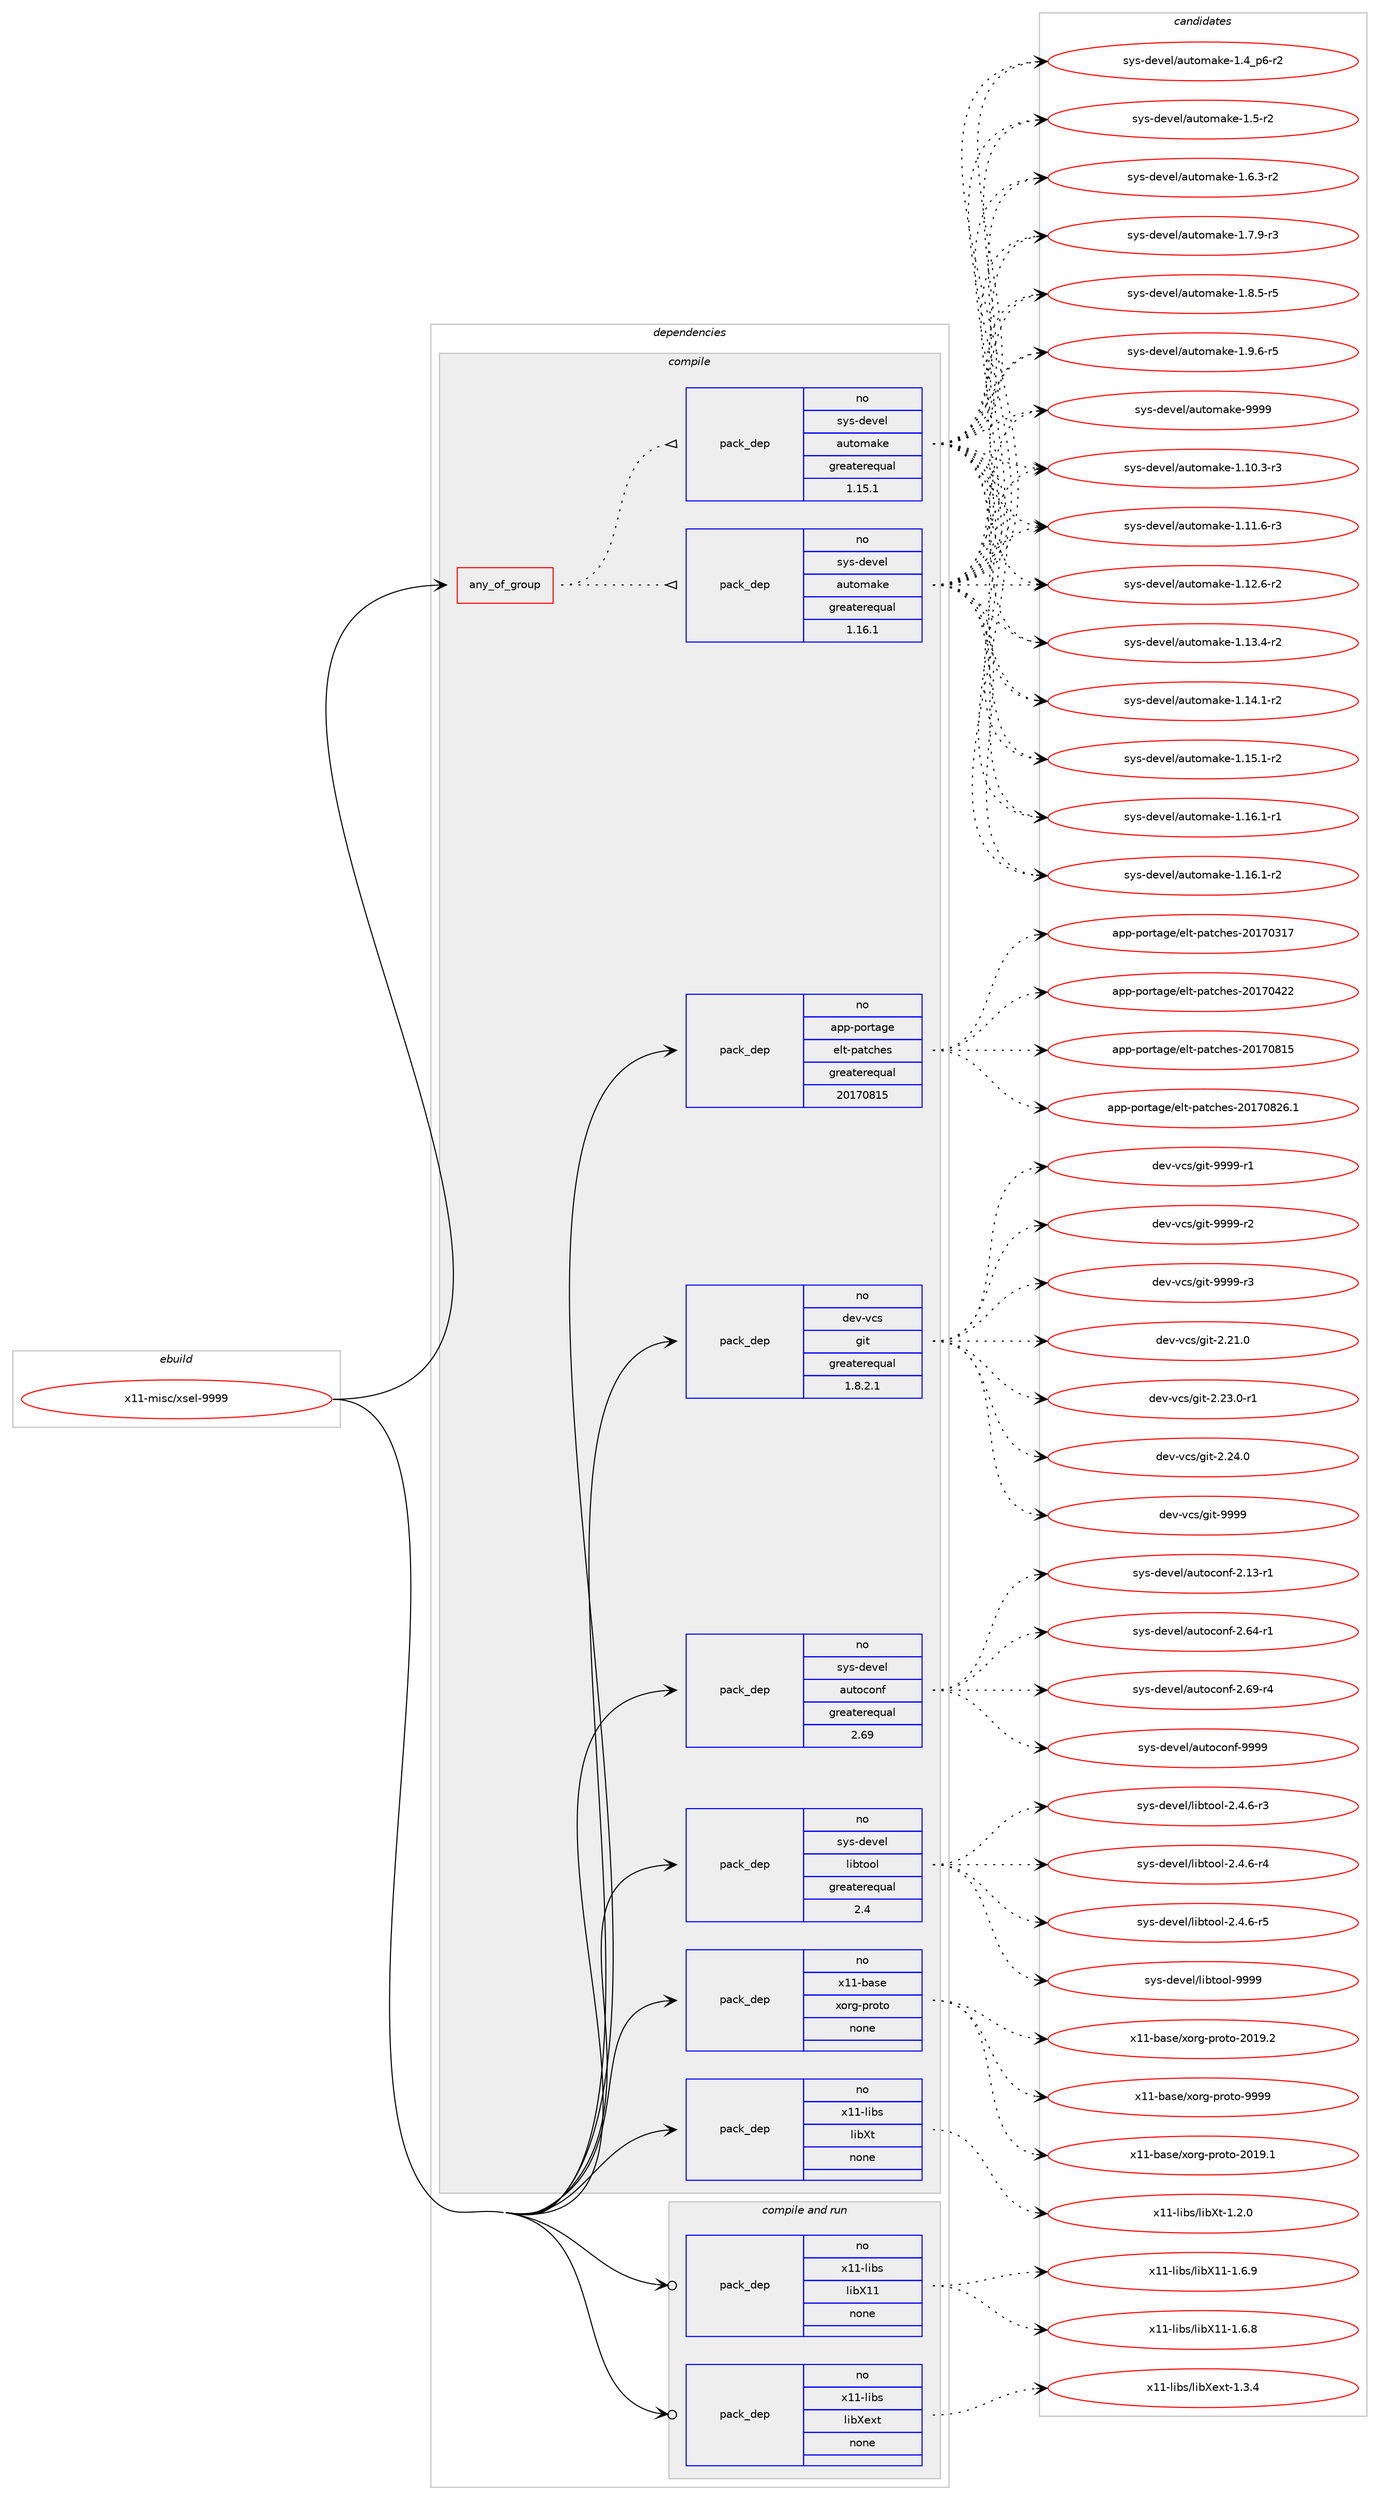 digraph prolog {

# *************
# Graph options
# *************

newrank=true;
concentrate=true;
compound=true;
graph [rankdir=LR,fontname=Helvetica,fontsize=10,ranksep=1.5];#, ranksep=2.5, nodesep=0.2];
edge  [arrowhead=vee];
node  [fontname=Helvetica,fontsize=10];

# **********
# The ebuild
# **********

subgraph cluster_leftcol {
color=gray;
rank=same;
label=<<i>ebuild</i>>;
id [label="x11-misc/xsel-9999", color=red, width=4, href="../x11-misc/xsel-9999.svg"];
}

# ****************
# The dependencies
# ****************

subgraph cluster_midcol {
color=gray;
label=<<i>dependencies</i>>;
subgraph cluster_compile {
fillcolor="#eeeeee";
style=filled;
label=<<i>compile</i>>;
subgraph any16131 {
dependency922291 [label=<<TABLE BORDER="0" CELLBORDER="1" CELLSPACING="0" CELLPADDING="4"><TR><TD CELLPADDING="10">any_of_group</TD></TR></TABLE>>, shape=none, color=red];subgraph pack685375 {
dependency922292 [label=<<TABLE BORDER="0" CELLBORDER="1" CELLSPACING="0" CELLPADDING="4" WIDTH="220"><TR><TD ROWSPAN="6" CELLPADDING="30">pack_dep</TD></TR><TR><TD WIDTH="110">no</TD></TR><TR><TD>sys-devel</TD></TR><TR><TD>automake</TD></TR><TR><TD>greaterequal</TD></TR><TR><TD>1.16.1</TD></TR></TABLE>>, shape=none, color=blue];
}
dependency922291:e -> dependency922292:w [weight=20,style="dotted",arrowhead="oinv"];
subgraph pack685376 {
dependency922293 [label=<<TABLE BORDER="0" CELLBORDER="1" CELLSPACING="0" CELLPADDING="4" WIDTH="220"><TR><TD ROWSPAN="6" CELLPADDING="30">pack_dep</TD></TR><TR><TD WIDTH="110">no</TD></TR><TR><TD>sys-devel</TD></TR><TR><TD>automake</TD></TR><TR><TD>greaterequal</TD></TR><TR><TD>1.15.1</TD></TR></TABLE>>, shape=none, color=blue];
}
dependency922291:e -> dependency922293:w [weight=20,style="dotted",arrowhead="oinv"];
}
id:e -> dependency922291:w [weight=20,style="solid",arrowhead="vee"];
subgraph pack685377 {
dependency922294 [label=<<TABLE BORDER="0" CELLBORDER="1" CELLSPACING="0" CELLPADDING="4" WIDTH="220"><TR><TD ROWSPAN="6" CELLPADDING="30">pack_dep</TD></TR><TR><TD WIDTH="110">no</TD></TR><TR><TD>app-portage</TD></TR><TR><TD>elt-patches</TD></TR><TR><TD>greaterequal</TD></TR><TR><TD>20170815</TD></TR></TABLE>>, shape=none, color=blue];
}
id:e -> dependency922294:w [weight=20,style="solid",arrowhead="vee"];
subgraph pack685378 {
dependency922295 [label=<<TABLE BORDER="0" CELLBORDER="1" CELLSPACING="0" CELLPADDING="4" WIDTH="220"><TR><TD ROWSPAN="6" CELLPADDING="30">pack_dep</TD></TR><TR><TD WIDTH="110">no</TD></TR><TR><TD>dev-vcs</TD></TR><TR><TD>git</TD></TR><TR><TD>greaterequal</TD></TR><TR><TD>1.8.2.1</TD></TR></TABLE>>, shape=none, color=blue];
}
id:e -> dependency922295:w [weight=20,style="solid",arrowhead="vee"];
subgraph pack685379 {
dependency922296 [label=<<TABLE BORDER="0" CELLBORDER="1" CELLSPACING="0" CELLPADDING="4" WIDTH="220"><TR><TD ROWSPAN="6" CELLPADDING="30">pack_dep</TD></TR><TR><TD WIDTH="110">no</TD></TR><TR><TD>sys-devel</TD></TR><TR><TD>autoconf</TD></TR><TR><TD>greaterequal</TD></TR><TR><TD>2.69</TD></TR></TABLE>>, shape=none, color=blue];
}
id:e -> dependency922296:w [weight=20,style="solid",arrowhead="vee"];
subgraph pack685380 {
dependency922297 [label=<<TABLE BORDER="0" CELLBORDER="1" CELLSPACING="0" CELLPADDING="4" WIDTH="220"><TR><TD ROWSPAN="6" CELLPADDING="30">pack_dep</TD></TR><TR><TD WIDTH="110">no</TD></TR><TR><TD>sys-devel</TD></TR><TR><TD>libtool</TD></TR><TR><TD>greaterequal</TD></TR><TR><TD>2.4</TD></TR></TABLE>>, shape=none, color=blue];
}
id:e -> dependency922297:w [weight=20,style="solid",arrowhead="vee"];
subgraph pack685381 {
dependency922298 [label=<<TABLE BORDER="0" CELLBORDER="1" CELLSPACING="0" CELLPADDING="4" WIDTH="220"><TR><TD ROWSPAN="6" CELLPADDING="30">pack_dep</TD></TR><TR><TD WIDTH="110">no</TD></TR><TR><TD>x11-base</TD></TR><TR><TD>xorg-proto</TD></TR><TR><TD>none</TD></TR><TR><TD></TD></TR></TABLE>>, shape=none, color=blue];
}
id:e -> dependency922298:w [weight=20,style="solid",arrowhead="vee"];
subgraph pack685382 {
dependency922299 [label=<<TABLE BORDER="0" CELLBORDER="1" CELLSPACING="0" CELLPADDING="4" WIDTH="220"><TR><TD ROWSPAN="6" CELLPADDING="30">pack_dep</TD></TR><TR><TD WIDTH="110">no</TD></TR><TR><TD>x11-libs</TD></TR><TR><TD>libXt</TD></TR><TR><TD>none</TD></TR><TR><TD></TD></TR></TABLE>>, shape=none, color=blue];
}
id:e -> dependency922299:w [weight=20,style="solid",arrowhead="vee"];
}
subgraph cluster_compileandrun {
fillcolor="#eeeeee";
style=filled;
label=<<i>compile and run</i>>;
subgraph pack685383 {
dependency922300 [label=<<TABLE BORDER="0" CELLBORDER="1" CELLSPACING="0" CELLPADDING="4" WIDTH="220"><TR><TD ROWSPAN="6" CELLPADDING="30">pack_dep</TD></TR><TR><TD WIDTH="110">no</TD></TR><TR><TD>x11-libs</TD></TR><TR><TD>libX11</TD></TR><TR><TD>none</TD></TR><TR><TD></TD></TR></TABLE>>, shape=none, color=blue];
}
id:e -> dependency922300:w [weight=20,style="solid",arrowhead="odotvee"];
subgraph pack685384 {
dependency922301 [label=<<TABLE BORDER="0" CELLBORDER="1" CELLSPACING="0" CELLPADDING="4" WIDTH="220"><TR><TD ROWSPAN="6" CELLPADDING="30">pack_dep</TD></TR><TR><TD WIDTH="110">no</TD></TR><TR><TD>x11-libs</TD></TR><TR><TD>libXext</TD></TR><TR><TD>none</TD></TR><TR><TD></TD></TR></TABLE>>, shape=none, color=blue];
}
id:e -> dependency922301:w [weight=20,style="solid",arrowhead="odotvee"];
}
subgraph cluster_run {
fillcolor="#eeeeee";
style=filled;
label=<<i>run</i>>;
}
}

# **************
# The candidates
# **************

subgraph cluster_choices {
rank=same;
color=gray;
label=<<i>candidates</i>>;

subgraph choice685375 {
color=black;
nodesep=1;
choice11512111545100101118101108479711711611110997107101454946494846514511451 [label="sys-devel/automake-1.10.3-r3", color=red, width=4,href="../sys-devel/automake-1.10.3-r3.svg"];
choice11512111545100101118101108479711711611110997107101454946494946544511451 [label="sys-devel/automake-1.11.6-r3", color=red, width=4,href="../sys-devel/automake-1.11.6-r3.svg"];
choice11512111545100101118101108479711711611110997107101454946495046544511450 [label="sys-devel/automake-1.12.6-r2", color=red, width=4,href="../sys-devel/automake-1.12.6-r2.svg"];
choice11512111545100101118101108479711711611110997107101454946495146524511450 [label="sys-devel/automake-1.13.4-r2", color=red, width=4,href="../sys-devel/automake-1.13.4-r2.svg"];
choice11512111545100101118101108479711711611110997107101454946495246494511450 [label="sys-devel/automake-1.14.1-r2", color=red, width=4,href="../sys-devel/automake-1.14.1-r2.svg"];
choice11512111545100101118101108479711711611110997107101454946495346494511450 [label="sys-devel/automake-1.15.1-r2", color=red, width=4,href="../sys-devel/automake-1.15.1-r2.svg"];
choice11512111545100101118101108479711711611110997107101454946495446494511449 [label="sys-devel/automake-1.16.1-r1", color=red, width=4,href="../sys-devel/automake-1.16.1-r1.svg"];
choice11512111545100101118101108479711711611110997107101454946495446494511450 [label="sys-devel/automake-1.16.1-r2", color=red, width=4,href="../sys-devel/automake-1.16.1-r2.svg"];
choice115121115451001011181011084797117116111109971071014549465295112544511450 [label="sys-devel/automake-1.4_p6-r2", color=red, width=4,href="../sys-devel/automake-1.4_p6-r2.svg"];
choice11512111545100101118101108479711711611110997107101454946534511450 [label="sys-devel/automake-1.5-r2", color=red, width=4,href="../sys-devel/automake-1.5-r2.svg"];
choice115121115451001011181011084797117116111109971071014549465446514511450 [label="sys-devel/automake-1.6.3-r2", color=red, width=4,href="../sys-devel/automake-1.6.3-r2.svg"];
choice115121115451001011181011084797117116111109971071014549465546574511451 [label="sys-devel/automake-1.7.9-r3", color=red, width=4,href="../sys-devel/automake-1.7.9-r3.svg"];
choice115121115451001011181011084797117116111109971071014549465646534511453 [label="sys-devel/automake-1.8.5-r5", color=red, width=4,href="../sys-devel/automake-1.8.5-r5.svg"];
choice115121115451001011181011084797117116111109971071014549465746544511453 [label="sys-devel/automake-1.9.6-r5", color=red, width=4,href="../sys-devel/automake-1.9.6-r5.svg"];
choice115121115451001011181011084797117116111109971071014557575757 [label="sys-devel/automake-9999", color=red, width=4,href="../sys-devel/automake-9999.svg"];
dependency922292:e -> choice11512111545100101118101108479711711611110997107101454946494846514511451:w [style=dotted,weight="100"];
dependency922292:e -> choice11512111545100101118101108479711711611110997107101454946494946544511451:w [style=dotted,weight="100"];
dependency922292:e -> choice11512111545100101118101108479711711611110997107101454946495046544511450:w [style=dotted,weight="100"];
dependency922292:e -> choice11512111545100101118101108479711711611110997107101454946495146524511450:w [style=dotted,weight="100"];
dependency922292:e -> choice11512111545100101118101108479711711611110997107101454946495246494511450:w [style=dotted,weight="100"];
dependency922292:e -> choice11512111545100101118101108479711711611110997107101454946495346494511450:w [style=dotted,weight="100"];
dependency922292:e -> choice11512111545100101118101108479711711611110997107101454946495446494511449:w [style=dotted,weight="100"];
dependency922292:e -> choice11512111545100101118101108479711711611110997107101454946495446494511450:w [style=dotted,weight="100"];
dependency922292:e -> choice115121115451001011181011084797117116111109971071014549465295112544511450:w [style=dotted,weight="100"];
dependency922292:e -> choice11512111545100101118101108479711711611110997107101454946534511450:w [style=dotted,weight="100"];
dependency922292:e -> choice115121115451001011181011084797117116111109971071014549465446514511450:w [style=dotted,weight="100"];
dependency922292:e -> choice115121115451001011181011084797117116111109971071014549465546574511451:w [style=dotted,weight="100"];
dependency922292:e -> choice115121115451001011181011084797117116111109971071014549465646534511453:w [style=dotted,weight="100"];
dependency922292:e -> choice115121115451001011181011084797117116111109971071014549465746544511453:w [style=dotted,weight="100"];
dependency922292:e -> choice115121115451001011181011084797117116111109971071014557575757:w [style=dotted,weight="100"];
}
subgraph choice685376 {
color=black;
nodesep=1;
choice11512111545100101118101108479711711611110997107101454946494846514511451 [label="sys-devel/automake-1.10.3-r3", color=red, width=4,href="../sys-devel/automake-1.10.3-r3.svg"];
choice11512111545100101118101108479711711611110997107101454946494946544511451 [label="sys-devel/automake-1.11.6-r3", color=red, width=4,href="../sys-devel/automake-1.11.6-r3.svg"];
choice11512111545100101118101108479711711611110997107101454946495046544511450 [label="sys-devel/automake-1.12.6-r2", color=red, width=4,href="../sys-devel/automake-1.12.6-r2.svg"];
choice11512111545100101118101108479711711611110997107101454946495146524511450 [label="sys-devel/automake-1.13.4-r2", color=red, width=4,href="../sys-devel/automake-1.13.4-r2.svg"];
choice11512111545100101118101108479711711611110997107101454946495246494511450 [label="sys-devel/automake-1.14.1-r2", color=red, width=4,href="../sys-devel/automake-1.14.1-r2.svg"];
choice11512111545100101118101108479711711611110997107101454946495346494511450 [label="sys-devel/automake-1.15.1-r2", color=red, width=4,href="../sys-devel/automake-1.15.1-r2.svg"];
choice11512111545100101118101108479711711611110997107101454946495446494511449 [label="sys-devel/automake-1.16.1-r1", color=red, width=4,href="../sys-devel/automake-1.16.1-r1.svg"];
choice11512111545100101118101108479711711611110997107101454946495446494511450 [label="sys-devel/automake-1.16.1-r2", color=red, width=4,href="../sys-devel/automake-1.16.1-r2.svg"];
choice115121115451001011181011084797117116111109971071014549465295112544511450 [label="sys-devel/automake-1.4_p6-r2", color=red, width=4,href="../sys-devel/automake-1.4_p6-r2.svg"];
choice11512111545100101118101108479711711611110997107101454946534511450 [label="sys-devel/automake-1.5-r2", color=red, width=4,href="../sys-devel/automake-1.5-r2.svg"];
choice115121115451001011181011084797117116111109971071014549465446514511450 [label="sys-devel/automake-1.6.3-r2", color=red, width=4,href="../sys-devel/automake-1.6.3-r2.svg"];
choice115121115451001011181011084797117116111109971071014549465546574511451 [label="sys-devel/automake-1.7.9-r3", color=red, width=4,href="../sys-devel/automake-1.7.9-r3.svg"];
choice115121115451001011181011084797117116111109971071014549465646534511453 [label="sys-devel/automake-1.8.5-r5", color=red, width=4,href="../sys-devel/automake-1.8.5-r5.svg"];
choice115121115451001011181011084797117116111109971071014549465746544511453 [label="sys-devel/automake-1.9.6-r5", color=red, width=4,href="../sys-devel/automake-1.9.6-r5.svg"];
choice115121115451001011181011084797117116111109971071014557575757 [label="sys-devel/automake-9999", color=red, width=4,href="../sys-devel/automake-9999.svg"];
dependency922293:e -> choice11512111545100101118101108479711711611110997107101454946494846514511451:w [style=dotted,weight="100"];
dependency922293:e -> choice11512111545100101118101108479711711611110997107101454946494946544511451:w [style=dotted,weight="100"];
dependency922293:e -> choice11512111545100101118101108479711711611110997107101454946495046544511450:w [style=dotted,weight="100"];
dependency922293:e -> choice11512111545100101118101108479711711611110997107101454946495146524511450:w [style=dotted,weight="100"];
dependency922293:e -> choice11512111545100101118101108479711711611110997107101454946495246494511450:w [style=dotted,weight="100"];
dependency922293:e -> choice11512111545100101118101108479711711611110997107101454946495346494511450:w [style=dotted,weight="100"];
dependency922293:e -> choice11512111545100101118101108479711711611110997107101454946495446494511449:w [style=dotted,weight="100"];
dependency922293:e -> choice11512111545100101118101108479711711611110997107101454946495446494511450:w [style=dotted,weight="100"];
dependency922293:e -> choice115121115451001011181011084797117116111109971071014549465295112544511450:w [style=dotted,weight="100"];
dependency922293:e -> choice11512111545100101118101108479711711611110997107101454946534511450:w [style=dotted,weight="100"];
dependency922293:e -> choice115121115451001011181011084797117116111109971071014549465446514511450:w [style=dotted,weight="100"];
dependency922293:e -> choice115121115451001011181011084797117116111109971071014549465546574511451:w [style=dotted,weight="100"];
dependency922293:e -> choice115121115451001011181011084797117116111109971071014549465646534511453:w [style=dotted,weight="100"];
dependency922293:e -> choice115121115451001011181011084797117116111109971071014549465746544511453:w [style=dotted,weight="100"];
dependency922293:e -> choice115121115451001011181011084797117116111109971071014557575757:w [style=dotted,weight="100"];
}
subgraph choice685377 {
color=black;
nodesep=1;
choice97112112451121111141169710310147101108116451129711699104101115455048495548514955 [label="app-portage/elt-patches-20170317", color=red, width=4,href="../app-portage/elt-patches-20170317.svg"];
choice97112112451121111141169710310147101108116451129711699104101115455048495548525050 [label="app-portage/elt-patches-20170422", color=red, width=4,href="../app-portage/elt-patches-20170422.svg"];
choice97112112451121111141169710310147101108116451129711699104101115455048495548564953 [label="app-portage/elt-patches-20170815", color=red, width=4,href="../app-portage/elt-patches-20170815.svg"];
choice971121124511211111411697103101471011081164511297116991041011154550484955485650544649 [label="app-portage/elt-patches-20170826.1", color=red, width=4,href="../app-portage/elt-patches-20170826.1.svg"];
dependency922294:e -> choice97112112451121111141169710310147101108116451129711699104101115455048495548514955:w [style=dotted,weight="100"];
dependency922294:e -> choice97112112451121111141169710310147101108116451129711699104101115455048495548525050:w [style=dotted,weight="100"];
dependency922294:e -> choice97112112451121111141169710310147101108116451129711699104101115455048495548564953:w [style=dotted,weight="100"];
dependency922294:e -> choice971121124511211111411697103101471011081164511297116991041011154550484955485650544649:w [style=dotted,weight="100"];
}
subgraph choice685378 {
color=black;
nodesep=1;
choice10010111845118991154710310511645504650494648 [label="dev-vcs/git-2.21.0", color=red, width=4,href="../dev-vcs/git-2.21.0.svg"];
choice100101118451189911547103105116455046505146484511449 [label="dev-vcs/git-2.23.0-r1", color=red, width=4,href="../dev-vcs/git-2.23.0-r1.svg"];
choice10010111845118991154710310511645504650524648 [label="dev-vcs/git-2.24.0", color=red, width=4,href="../dev-vcs/git-2.24.0.svg"];
choice1001011184511899115471031051164557575757 [label="dev-vcs/git-9999", color=red, width=4,href="../dev-vcs/git-9999.svg"];
choice10010111845118991154710310511645575757574511449 [label="dev-vcs/git-9999-r1", color=red, width=4,href="../dev-vcs/git-9999-r1.svg"];
choice10010111845118991154710310511645575757574511450 [label="dev-vcs/git-9999-r2", color=red, width=4,href="../dev-vcs/git-9999-r2.svg"];
choice10010111845118991154710310511645575757574511451 [label="dev-vcs/git-9999-r3", color=red, width=4,href="../dev-vcs/git-9999-r3.svg"];
dependency922295:e -> choice10010111845118991154710310511645504650494648:w [style=dotted,weight="100"];
dependency922295:e -> choice100101118451189911547103105116455046505146484511449:w [style=dotted,weight="100"];
dependency922295:e -> choice10010111845118991154710310511645504650524648:w [style=dotted,weight="100"];
dependency922295:e -> choice1001011184511899115471031051164557575757:w [style=dotted,weight="100"];
dependency922295:e -> choice10010111845118991154710310511645575757574511449:w [style=dotted,weight="100"];
dependency922295:e -> choice10010111845118991154710310511645575757574511450:w [style=dotted,weight="100"];
dependency922295:e -> choice10010111845118991154710310511645575757574511451:w [style=dotted,weight="100"];
}
subgraph choice685379 {
color=black;
nodesep=1;
choice1151211154510010111810110847971171161119911111010245504649514511449 [label="sys-devel/autoconf-2.13-r1", color=red, width=4,href="../sys-devel/autoconf-2.13-r1.svg"];
choice1151211154510010111810110847971171161119911111010245504654524511449 [label="sys-devel/autoconf-2.64-r1", color=red, width=4,href="../sys-devel/autoconf-2.64-r1.svg"];
choice1151211154510010111810110847971171161119911111010245504654574511452 [label="sys-devel/autoconf-2.69-r4", color=red, width=4,href="../sys-devel/autoconf-2.69-r4.svg"];
choice115121115451001011181011084797117116111991111101024557575757 [label="sys-devel/autoconf-9999", color=red, width=4,href="../sys-devel/autoconf-9999.svg"];
dependency922296:e -> choice1151211154510010111810110847971171161119911111010245504649514511449:w [style=dotted,weight="100"];
dependency922296:e -> choice1151211154510010111810110847971171161119911111010245504654524511449:w [style=dotted,weight="100"];
dependency922296:e -> choice1151211154510010111810110847971171161119911111010245504654574511452:w [style=dotted,weight="100"];
dependency922296:e -> choice115121115451001011181011084797117116111991111101024557575757:w [style=dotted,weight="100"];
}
subgraph choice685380 {
color=black;
nodesep=1;
choice1151211154510010111810110847108105981161111111084550465246544511451 [label="sys-devel/libtool-2.4.6-r3", color=red, width=4,href="../sys-devel/libtool-2.4.6-r3.svg"];
choice1151211154510010111810110847108105981161111111084550465246544511452 [label="sys-devel/libtool-2.4.6-r4", color=red, width=4,href="../sys-devel/libtool-2.4.6-r4.svg"];
choice1151211154510010111810110847108105981161111111084550465246544511453 [label="sys-devel/libtool-2.4.6-r5", color=red, width=4,href="../sys-devel/libtool-2.4.6-r5.svg"];
choice1151211154510010111810110847108105981161111111084557575757 [label="sys-devel/libtool-9999", color=red, width=4,href="../sys-devel/libtool-9999.svg"];
dependency922297:e -> choice1151211154510010111810110847108105981161111111084550465246544511451:w [style=dotted,weight="100"];
dependency922297:e -> choice1151211154510010111810110847108105981161111111084550465246544511452:w [style=dotted,weight="100"];
dependency922297:e -> choice1151211154510010111810110847108105981161111111084550465246544511453:w [style=dotted,weight="100"];
dependency922297:e -> choice1151211154510010111810110847108105981161111111084557575757:w [style=dotted,weight="100"];
}
subgraph choice685381 {
color=black;
nodesep=1;
choice1204949459897115101471201111141034511211411111611145504849574649 [label="x11-base/xorg-proto-2019.1", color=red, width=4,href="../x11-base/xorg-proto-2019.1.svg"];
choice1204949459897115101471201111141034511211411111611145504849574650 [label="x11-base/xorg-proto-2019.2", color=red, width=4,href="../x11-base/xorg-proto-2019.2.svg"];
choice120494945989711510147120111114103451121141111161114557575757 [label="x11-base/xorg-proto-9999", color=red, width=4,href="../x11-base/xorg-proto-9999.svg"];
dependency922298:e -> choice1204949459897115101471201111141034511211411111611145504849574649:w [style=dotted,weight="100"];
dependency922298:e -> choice1204949459897115101471201111141034511211411111611145504849574650:w [style=dotted,weight="100"];
dependency922298:e -> choice120494945989711510147120111114103451121141111161114557575757:w [style=dotted,weight="100"];
}
subgraph choice685382 {
color=black;
nodesep=1;
choice12049494510810598115471081059888116454946504648 [label="x11-libs/libXt-1.2.0", color=red, width=4,href="../x11-libs/libXt-1.2.0.svg"];
dependency922299:e -> choice12049494510810598115471081059888116454946504648:w [style=dotted,weight="100"];
}
subgraph choice685383 {
color=black;
nodesep=1;
choice120494945108105981154710810598884949454946544656 [label="x11-libs/libX11-1.6.8", color=red, width=4,href="../x11-libs/libX11-1.6.8.svg"];
choice120494945108105981154710810598884949454946544657 [label="x11-libs/libX11-1.6.9", color=red, width=4,href="../x11-libs/libX11-1.6.9.svg"];
dependency922300:e -> choice120494945108105981154710810598884949454946544656:w [style=dotted,weight="100"];
dependency922300:e -> choice120494945108105981154710810598884949454946544657:w [style=dotted,weight="100"];
}
subgraph choice685384 {
color=black;
nodesep=1;
choice12049494510810598115471081059888101120116454946514652 [label="x11-libs/libXext-1.3.4", color=red, width=4,href="../x11-libs/libXext-1.3.4.svg"];
dependency922301:e -> choice12049494510810598115471081059888101120116454946514652:w [style=dotted,weight="100"];
}
}

}
